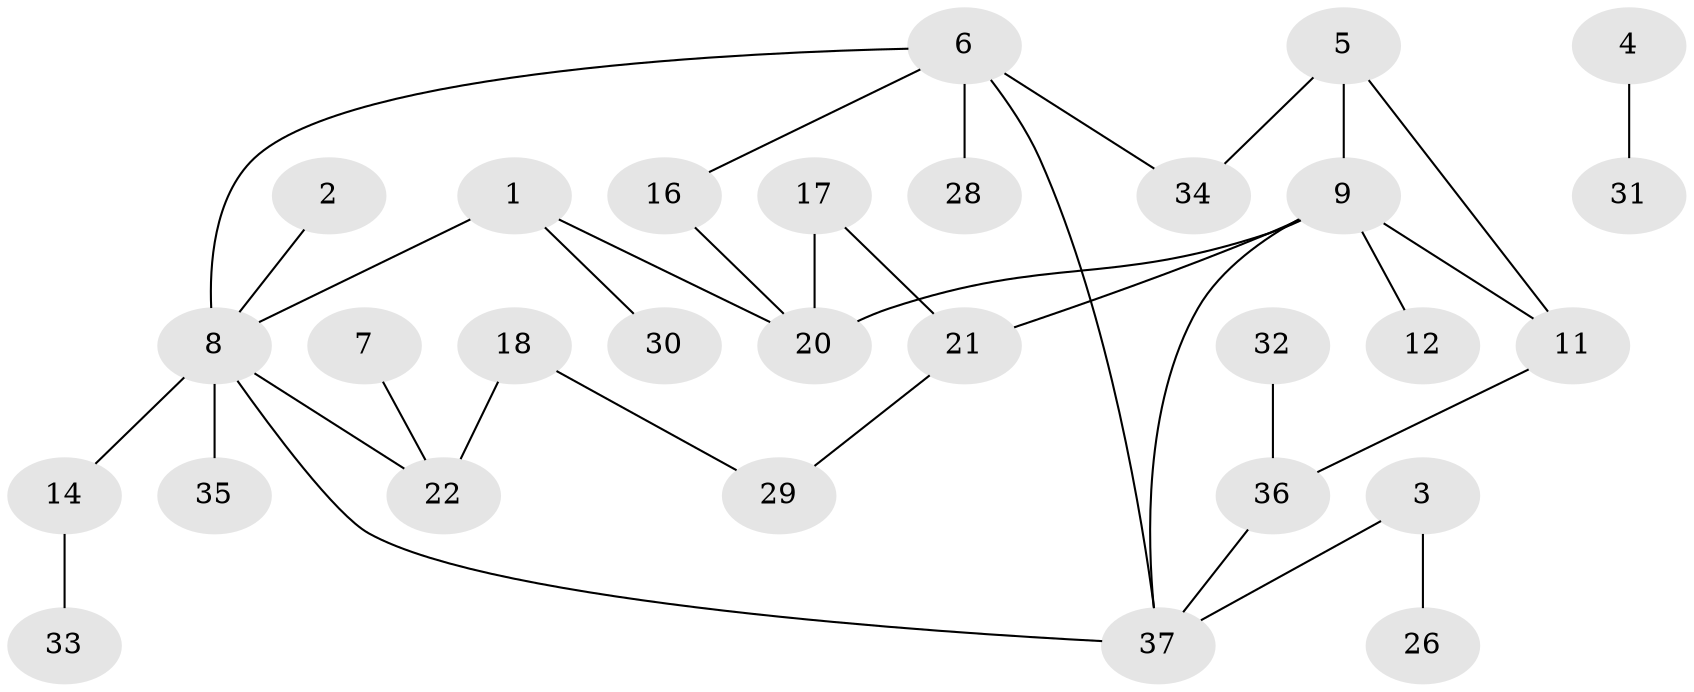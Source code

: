 // original degree distribution, {2: 0.35135135135135137, 3: 0.14864864864864866, 1: 0.2972972972972973, 5: 0.04054054054054054, 4: 0.05405405405405406, 0: 0.0945945945945946, 6: 0.013513513513513514}
// Generated by graph-tools (version 1.1) at 2025/48/03/04/25 22:48:07]
// undirected, 29 vertices, 35 edges
graph export_dot {
  node [color=gray90,style=filled];
  1;
  2;
  3;
  4;
  5;
  6;
  7;
  8;
  9;
  11;
  12;
  14;
  16;
  17;
  18;
  20;
  21;
  22;
  26;
  28;
  29;
  30;
  31;
  32;
  33;
  34;
  35;
  36;
  37;
  1 -- 8 [weight=1.0];
  1 -- 20 [weight=1.0];
  1 -- 30 [weight=1.0];
  2 -- 8 [weight=1.0];
  3 -- 26 [weight=1.0];
  3 -- 37 [weight=1.0];
  4 -- 31 [weight=1.0];
  5 -- 9 [weight=1.0];
  5 -- 11 [weight=1.0];
  5 -- 34 [weight=1.0];
  6 -- 8 [weight=1.0];
  6 -- 16 [weight=1.0];
  6 -- 28 [weight=1.0];
  6 -- 34 [weight=1.0];
  6 -- 37 [weight=1.0];
  7 -- 22 [weight=1.0];
  8 -- 14 [weight=1.0];
  8 -- 22 [weight=1.0];
  8 -- 35 [weight=1.0];
  8 -- 37 [weight=1.0];
  9 -- 11 [weight=1.0];
  9 -- 12 [weight=1.0];
  9 -- 20 [weight=1.0];
  9 -- 21 [weight=1.0];
  9 -- 37 [weight=1.0];
  11 -- 36 [weight=2.0];
  14 -- 33 [weight=1.0];
  16 -- 20 [weight=1.0];
  17 -- 20 [weight=1.0];
  17 -- 21 [weight=1.0];
  18 -- 22 [weight=1.0];
  18 -- 29 [weight=1.0];
  21 -- 29 [weight=1.0];
  32 -- 36 [weight=1.0];
  36 -- 37 [weight=1.0];
}
